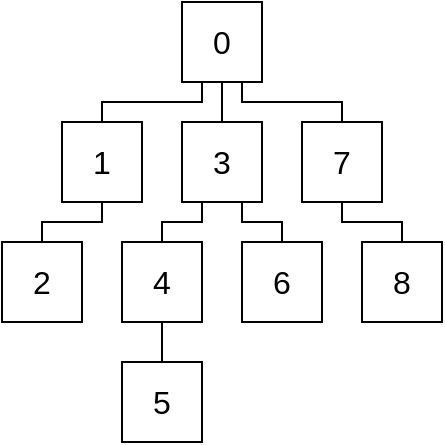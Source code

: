 <mxfile version="14.5.3" type="github"><diagram id="WDf4Q96s1NR5K_ecG_Ye" name="Page-1"><mxGraphModel dx="1422" dy="794" grid="1" gridSize="10" guides="1" tooltips="1" connect="1" arrows="1" fold="1" page="1" pageScale="1" pageWidth="827" pageHeight="1169" math="0" shadow="0"><root><mxCell id="0"/><mxCell id="1" parent="0"/><mxCell id="1vcqUE1ht1lz_NfxQOPF-13" style="edgeStyle=orthogonalEdgeStyle;rounded=0;orthogonalLoop=1;jettySize=auto;html=1;exitX=0.5;exitY=1;exitDx=0;exitDy=0;entryX=0.5;entryY=0;entryDx=0;entryDy=0;fontSize=16;endArrow=none;endFill=0;" edge="1" parent="1" source="1vcqUE1ht1lz_NfxQOPF-1" target="1vcqUE1ht1lz_NfxQOPF-3"><mxGeometry relative="1" as="geometry"><Array as="points"><mxPoint x="140" y="80"/><mxPoint x="140" y="90"/><mxPoint x="90" y="90"/></Array></mxGeometry></mxCell><mxCell id="1vcqUE1ht1lz_NfxQOPF-14" style="edgeStyle=orthogonalEdgeStyle;rounded=0;orthogonalLoop=1;jettySize=auto;html=1;exitX=0.5;exitY=1;exitDx=0;exitDy=0;entryX=0.5;entryY=0;entryDx=0;entryDy=0;endArrow=none;endFill=0;fontSize=16;" edge="1" parent="1" source="1vcqUE1ht1lz_NfxQOPF-1" target="1vcqUE1ht1lz_NfxQOPF-4"><mxGeometry relative="1" as="geometry"><Array as="points"><mxPoint x="160" y="80"/><mxPoint x="160" y="90"/><mxPoint x="210" y="90"/></Array></mxGeometry></mxCell><mxCell id="1vcqUE1ht1lz_NfxQOPF-15" style="edgeStyle=orthogonalEdgeStyle;rounded=0;orthogonalLoop=1;jettySize=auto;html=1;exitX=0.5;exitY=1;exitDx=0;exitDy=0;entryX=0.5;entryY=0;entryDx=0;entryDy=0;endArrow=none;endFill=0;fontSize=16;" edge="1" parent="1" source="1vcqUE1ht1lz_NfxQOPF-1" target="1vcqUE1ht1lz_NfxQOPF-2"><mxGeometry relative="1" as="geometry"/></mxCell><mxCell id="1vcqUE1ht1lz_NfxQOPF-1" value="0" style="whiteSpace=wrap;html=1;aspect=fixed;fontSize=16;" vertex="1" parent="1"><mxGeometry x="130" y="40" width="40" height="40" as="geometry"/></mxCell><mxCell id="1vcqUE1ht1lz_NfxQOPF-17" style="edgeStyle=orthogonalEdgeStyle;rounded=0;orthogonalLoop=1;jettySize=auto;html=1;exitX=0.5;exitY=1;exitDx=0;exitDy=0;entryX=0.5;entryY=0;entryDx=0;entryDy=0;endArrow=none;endFill=0;fontSize=16;" edge="1" parent="1" source="1vcqUE1ht1lz_NfxQOPF-2" target="1vcqUE1ht1lz_NfxQOPF-9"><mxGeometry relative="1" as="geometry"><Array as="points"><mxPoint x="140" y="140"/><mxPoint x="140" y="150"/><mxPoint x="120" y="150"/></Array></mxGeometry></mxCell><mxCell id="1vcqUE1ht1lz_NfxQOPF-19" style="edgeStyle=orthogonalEdgeStyle;rounded=0;orthogonalLoop=1;jettySize=auto;html=1;exitX=0.5;exitY=1;exitDx=0;exitDy=0;entryX=0.5;entryY=0;entryDx=0;entryDy=0;endArrow=none;endFill=0;fontSize=16;" edge="1" parent="1" source="1vcqUE1ht1lz_NfxQOPF-2" target="1vcqUE1ht1lz_NfxQOPF-10"><mxGeometry relative="1" as="geometry"><Array as="points"><mxPoint x="160" y="140"/><mxPoint x="160" y="150"/><mxPoint x="180" y="150"/></Array></mxGeometry></mxCell><mxCell id="1vcqUE1ht1lz_NfxQOPF-2" value="3" style="whiteSpace=wrap;html=1;aspect=fixed;fontSize=16;" vertex="1" parent="1"><mxGeometry x="130" y="100" width="40" height="40" as="geometry"/></mxCell><mxCell id="1vcqUE1ht1lz_NfxQOPF-16" style="edgeStyle=orthogonalEdgeStyle;rounded=0;orthogonalLoop=1;jettySize=auto;html=1;exitX=0.5;exitY=1;exitDx=0;exitDy=0;entryX=0.5;entryY=0;entryDx=0;entryDy=0;endArrow=none;endFill=0;fontSize=16;" edge="1" parent="1" source="1vcqUE1ht1lz_NfxQOPF-3" target="1vcqUE1ht1lz_NfxQOPF-7"><mxGeometry relative="1" as="geometry"><Array as="points"><mxPoint x="90" y="150"/><mxPoint x="60" y="150"/></Array></mxGeometry></mxCell><mxCell id="1vcqUE1ht1lz_NfxQOPF-3" value="1" style="whiteSpace=wrap;html=1;aspect=fixed;fontSize=16;" vertex="1" parent="1"><mxGeometry x="70" y="100" width="40" height="40" as="geometry"/></mxCell><mxCell id="1vcqUE1ht1lz_NfxQOPF-20" style="edgeStyle=orthogonalEdgeStyle;rounded=0;orthogonalLoop=1;jettySize=auto;html=1;exitX=0.5;exitY=1;exitDx=0;exitDy=0;entryX=0.5;entryY=0;entryDx=0;entryDy=0;endArrow=none;endFill=0;fontSize=16;" edge="1" parent="1" source="1vcqUE1ht1lz_NfxQOPF-4" target="1vcqUE1ht1lz_NfxQOPF-11"><mxGeometry relative="1" as="geometry"><Array as="points"><mxPoint x="210" y="150"/><mxPoint x="240" y="150"/></Array></mxGeometry></mxCell><mxCell id="1vcqUE1ht1lz_NfxQOPF-4" value="7" style="whiteSpace=wrap;html=1;aspect=fixed;fontSize=16;" vertex="1" parent="1"><mxGeometry x="190" y="100" width="40" height="40" as="geometry"/></mxCell><mxCell id="1vcqUE1ht1lz_NfxQOPF-7" value="2" style="whiteSpace=wrap;html=1;aspect=fixed;fontSize=16;" vertex="1" parent="1"><mxGeometry x="40" y="160" width="40" height="40" as="geometry"/></mxCell><mxCell id="1vcqUE1ht1lz_NfxQOPF-18" style="edgeStyle=orthogonalEdgeStyle;rounded=0;orthogonalLoop=1;jettySize=auto;html=1;exitX=0.5;exitY=1;exitDx=0;exitDy=0;entryX=0.5;entryY=0;entryDx=0;entryDy=0;endArrow=none;endFill=0;fontSize=16;" edge="1" parent="1" source="1vcqUE1ht1lz_NfxQOPF-9" target="1vcqUE1ht1lz_NfxQOPF-12"><mxGeometry relative="1" as="geometry"/></mxCell><mxCell id="1vcqUE1ht1lz_NfxQOPF-9" value="4" style="whiteSpace=wrap;html=1;aspect=fixed;fontSize=16;" vertex="1" parent="1"><mxGeometry x="100" y="160" width="40" height="40" as="geometry"/></mxCell><mxCell id="1vcqUE1ht1lz_NfxQOPF-10" value="6" style="whiteSpace=wrap;html=1;aspect=fixed;fontSize=16;" vertex="1" parent="1"><mxGeometry x="160" y="160" width="40" height="40" as="geometry"/></mxCell><mxCell id="1vcqUE1ht1lz_NfxQOPF-11" value="8" style="whiteSpace=wrap;html=1;aspect=fixed;fontSize=16;" vertex="1" parent="1"><mxGeometry x="220" y="160" width="40" height="40" as="geometry"/></mxCell><mxCell id="1vcqUE1ht1lz_NfxQOPF-12" value="5" style="whiteSpace=wrap;html=1;aspect=fixed;fontSize=16;" vertex="1" parent="1"><mxGeometry x="100" y="220" width="40" height="40" as="geometry"/></mxCell></root></mxGraphModel></diagram></mxfile>